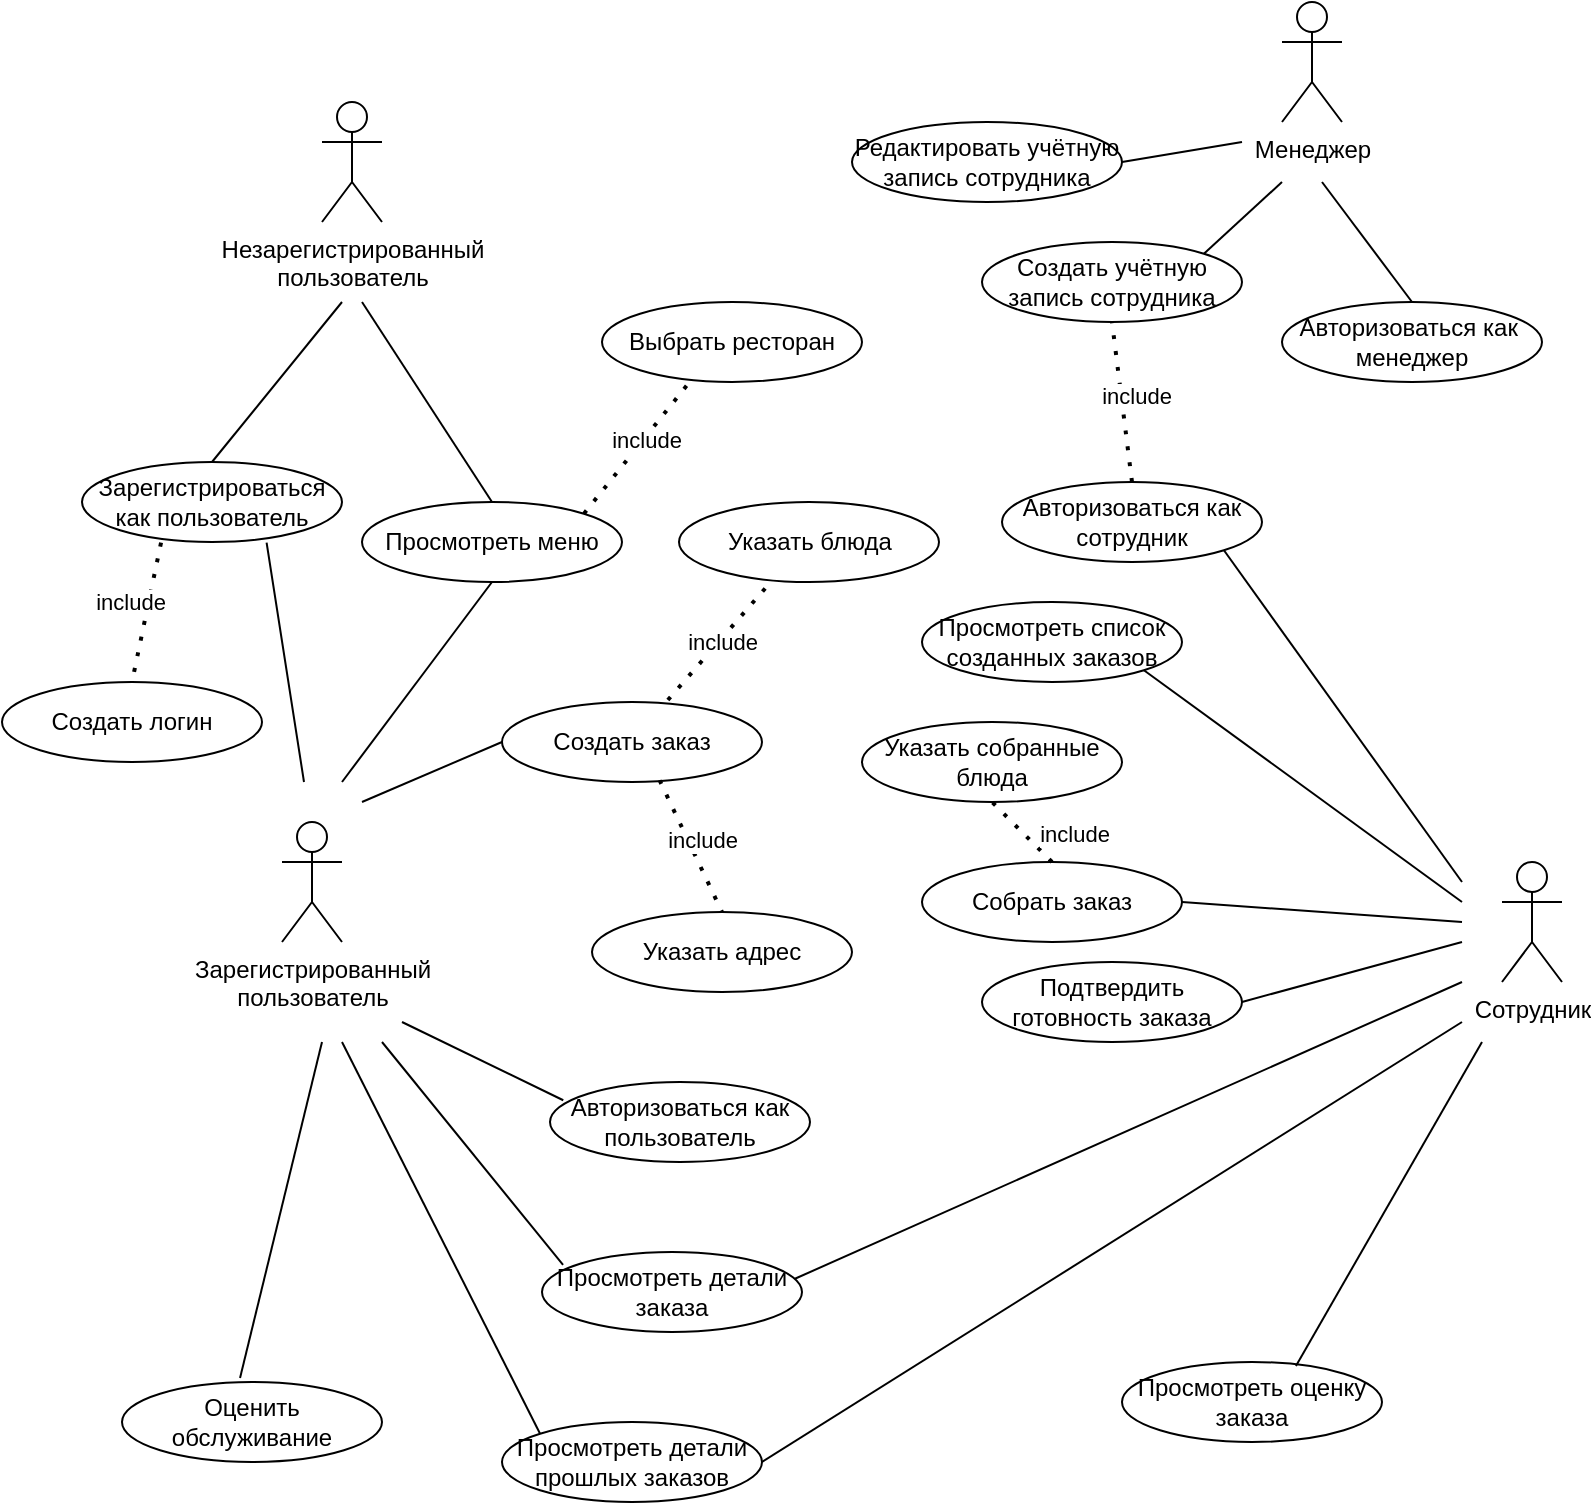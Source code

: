<mxfile version="24.7.17">
  <diagram name="Страница — 1" id="th6WARTs6PV4EXHEDdjc">
    <mxGraphModel dx="1666" dy="795" grid="1" gridSize="10" guides="1" tooltips="1" connect="1" arrows="1" fold="1" page="1" pageScale="1" pageWidth="827" pageHeight="1169" math="0" shadow="0">
      <root>
        <mxCell id="0" />
        <mxCell id="1" parent="0" />
        <mxCell id="QF57DYZPfEIiyQPpDeCr-2" value="Зарегистрированный &lt;br&gt;пользователь" style="shape=umlActor;verticalLabelPosition=bottom;verticalAlign=top;html=1;outlineConnect=0;" parent="1" vertex="1">
          <mxGeometry x="150" y="520" width="30" height="60" as="geometry" />
        </mxCell>
        <mxCell id="QF57DYZPfEIiyQPpDeCr-3" value="Сотрудник" style="shape=umlActor;verticalLabelPosition=bottom;verticalAlign=top;html=1;outlineConnect=0;" parent="1" vertex="1">
          <mxGeometry x="760" y="540" width="30" height="60" as="geometry" />
        </mxCell>
        <mxCell id="QF57DYZPfEIiyQPpDeCr-4" value="Зарегистрироваться&lt;br&gt;как пользователь" style="ellipse;whiteSpace=wrap;html=1;" parent="1" vertex="1">
          <mxGeometry x="50" y="340" width="130" height="40" as="geometry" />
        </mxCell>
        <mxCell id="QF57DYZPfEIiyQPpDeCr-5" value="Авторизоваться как пользователь" style="ellipse;whiteSpace=wrap;html=1;" parent="1" vertex="1">
          <mxGeometry x="284" y="650" width="130" height="40" as="geometry" />
        </mxCell>
        <mxCell id="QF57DYZPfEIiyQPpDeCr-6" value="Создать заказ" style="ellipse;whiteSpace=wrap;html=1;" parent="1" vertex="1">
          <mxGeometry x="260" y="460" width="130" height="40" as="geometry" />
        </mxCell>
        <mxCell id="QF57DYZPfEIiyQPpDeCr-8" value="Создать логин" style="ellipse;whiteSpace=wrap;html=1;" parent="1" vertex="1">
          <mxGeometry x="10" y="450" width="130" height="40" as="geometry" />
        </mxCell>
        <mxCell id="QF57DYZPfEIiyQPpDeCr-9" value="Указать адрес" style="ellipse;whiteSpace=wrap;html=1;" parent="1" vertex="1">
          <mxGeometry x="305" y="565" width="130" height="40" as="geometry" />
        </mxCell>
        <mxCell id="QF57DYZPfEIiyQPpDeCr-10" value="Просмотреть меню" style="ellipse;whiteSpace=wrap;html=1;" parent="1" vertex="1">
          <mxGeometry x="190" y="360" width="130" height="40" as="geometry" />
        </mxCell>
        <mxCell id="QF57DYZPfEIiyQPpDeCr-11" value="Указать блюда" style="ellipse;whiteSpace=wrap;html=1;" parent="1" vertex="1">
          <mxGeometry x="348.5" y="360" width="130" height="40" as="geometry" />
        </mxCell>
        <mxCell id="QF57DYZPfEIiyQPpDeCr-12" value="" style="endArrow=none;html=1;rounded=0;entryX=0.051;entryY=0.228;entryDx=0;entryDy=0;entryPerimeter=0;" parent="1" target="QF57DYZPfEIiyQPpDeCr-5" edge="1">
          <mxGeometry width="50" height="50" relative="1" as="geometry">
            <mxPoint x="210" y="620" as="sourcePoint" />
            <mxPoint x="275" y="470" as="targetPoint" />
          </mxGeometry>
        </mxCell>
        <mxCell id="QF57DYZPfEIiyQPpDeCr-14" value="" style="endArrow=none;dashed=1;html=1;dashPattern=1 3;strokeWidth=2;rounded=0;entryX=0.5;entryY=0;entryDx=0;entryDy=0;exitX=0.304;exitY=1.008;exitDx=0;exitDy=0;exitPerimeter=0;" parent="1" source="QF57DYZPfEIiyQPpDeCr-4" target="QF57DYZPfEIiyQPpDeCr-8" edge="1">
          <mxGeometry width="50" height="50" relative="1" as="geometry">
            <mxPoint x="410" y="600" as="sourcePoint" />
            <mxPoint x="460" y="550" as="targetPoint" />
          </mxGeometry>
        </mxCell>
        <mxCell id="QF57DYZPfEIiyQPpDeCr-15" value="include" style="edgeLabel;html=1;align=center;verticalAlign=middle;resizable=0;points=[];" parent="QF57DYZPfEIiyQPpDeCr-14" vertex="1" connectable="0">
          <mxGeometry x="-0.117" y="-2" relative="1" as="geometry">
            <mxPoint x="-7" y="-1" as="offset" />
          </mxGeometry>
        </mxCell>
        <mxCell id="QF57DYZPfEIiyQPpDeCr-17" value="" style="endArrow=none;dashed=1;html=1;dashPattern=1 3;strokeWidth=2;rounded=0;entryX=0.351;entryY=1.007;entryDx=0;entryDy=0;exitX=0.638;exitY=-0.025;exitDx=0;exitDy=0;entryPerimeter=0;exitPerimeter=0;" parent="1" source="QF57DYZPfEIiyQPpDeCr-6" target="QF57DYZPfEIiyQPpDeCr-11" edge="1">
          <mxGeometry width="50" height="50" relative="1" as="geometry">
            <mxPoint x="275" y="430" as="sourcePoint" />
            <mxPoint x="255" y="410" as="targetPoint" />
          </mxGeometry>
        </mxCell>
        <mxCell id="QF57DYZPfEIiyQPpDeCr-18" value="include" style="edgeLabel;html=1;align=center;verticalAlign=middle;resizable=0;points=[];" parent="QF57DYZPfEIiyQPpDeCr-17" vertex="1" connectable="0">
          <mxGeometry x="-0.117" y="-2" relative="1" as="geometry">
            <mxPoint x="3" y="-5" as="offset" />
          </mxGeometry>
        </mxCell>
        <mxCell id="QF57DYZPfEIiyQPpDeCr-19" value="" style="endArrow=none;dashed=1;html=1;dashPattern=1 3;strokeWidth=2;rounded=0;entryX=0.5;entryY=0;entryDx=0;entryDy=0;exitX=0.606;exitY=0.978;exitDx=0;exitDy=0;exitPerimeter=0;" parent="1" source="QF57DYZPfEIiyQPpDeCr-6" target="QF57DYZPfEIiyQPpDeCr-9" edge="1">
          <mxGeometry width="50" height="50" relative="1" as="geometry">
            <mxPoint x="285" y="440" as="sourcePoint" />
            <mxPoint x="265" y="420" as="targetPoint" />
          </mxGeometry>
        </mxCell>
        <mxCell id="QF57DYZPfEIiyQPpDeCr-20" value="include" style="edgeLabel;html=1;align=center;verticalAlign=middle;resizable=0;points=[];" parent="QF57DYZPfEIiyQPpDeCr-19" vertex="1" connectable="0">
          <mxGeometry x="-0.117" y="-2" relative="1" as="geometry">
            <mxPoint x="9" as="offset" />
          </mxGeometry>
        </mxCell>
        <mxCell id="QF57DYZPfEIiyQPpDeCr-21" value="" style="endArrow=none;html=1;rounded=0;entryX=0.081;entryY=0.162;entryDx=0;entryDy=0;entryPerimeter=0;" parent="1" target="QF57DYZPfEIiyQPpDeCr-41" edge="1">
          <mxGeometry width="50" height="50" relative="1" as="geometry">
            <mxPoint x="200" y="630" as="sourcePoint" />
            <mxPoint x="359" y="680" as="targetPoint" />
          </mxGeometry>
        </mxCell>
        <mxCell id="QF57DYZPfEIiyQPpDeCr-22" value="" style="endArrow=none;html=1;rounded=0;entryX=0;entryY=0;entryDx=0;entryDy=0;" parent="1" target="QF57DYZPfEIiyQPpDeCr-40" edge="1">
          <mxGeometry width="50" height="50" relative="1" as="geometry">
            <mxPoint x="180" y="630" as="sourcePoint" />
            <mxPoint x="355.0" y="720" as="targetPoint" />
          </mxGeometry>
        </mxCell>
        <mxCell id="QF57DYZPfEIiyQPpDeCr-23" value="" style="endArrow=none;html=1;rounded=0;exitX=0.962;exitY=0.35;exitDx=0;exitDy=0;exitPerimeter=0;" parent="1" source="QF57DYZPfEIiyQPpDeCr-41" edge="1">
          <mxGeometry width="50" height="50" relative="1" as="geometry">
            <mxPoint x="489" y="680" as="sourcePoint" />
            <mxPoint x="740" y="600" as="targetPoint" />
          </mxGeometry>
        </mxCell>
        <mxCell id="QF57DYZPfEIiyQPpDeCr-24" value="" style="endArrow=none;html=1;rounded=0;exitX=1;exitY=0.5;exitDx=0;exitDy=0;" parent="1" source="QF57DYZPfEIiyQPpDeCr-40" edge="1">
          <mxGeometry width="50" height="50" relative="1" as="geometry">
            <mxPoint x="485.0" y="720" as="sourcePoint" />
            <mxPoint x="740" y="620" as="targetPoint" />
          </mxGeometry>
        </mxCell>
        <mxCell id="QF57DYZPfEIiyQPpDeCr-25" value="Собрать заказ" style="ellipse;whiteSpace=wrap;html=1;" parent="1" vertex="1">
          <mxGeometry x="470" y="540" width="130" height="40" as="geometry" />
        </mxCell>
        <mxCell id="QF57DYZPfEIiyQPpDeCr-26" value="Авторизоваться как сотрудник" style="ellipse;whiteSpace=wrap;html=1;" parent="1" vertex="1">
          <mxGeometry x="510" y="350" width="130" height="40" as="geometry" />
        </mxCell>
        <mxCell id="QF57DYZPfEIiyQPpDeCr-27" value="Подтвердить готовность заказа" style="ellipse;whiteSpace=wrap;html=1;" parent="1" vertex="1">
          <mxGeometry x="500" y="590" width="130" height="40" as="geometry" />
        </mxCell>
        <mxCell id="QF57DYZPfEIiyQPpDeCr-28" value="Оценить обслуживание" style="ellipse;whiteSpace=wrap;html=1;" parent="1" vertex="1">
          <mxGeometry x="70" y="800" width="130" height="40" as="geometry" />
        </mxCell>
        <mxCell id="QF57DYZPfEIiyQPpDeCr-29" value="" style="endArrow=none;html=1;rounded=0;entryX=0.454;entryY=-0.05;entryDx=0;entryDy=0;entryPerimeter=0;" parent="1" target="QF57DYZPfEIiyQPpDeCr-28" edge="1">
          <mxGeometry width="50" height="50" relative="1" as="geometry">
            <mxPoint x="170" y="630" as="sourcePoint" />
            <mxPoint x="304" y="570" as="targetPoint" />
          </mxGeometry>
        </mxCell>
        <mxCell id="QF57DYZPfEIiyQPpDeCr-30" value="" style="endArrow=none;html=1;rounded=0;exitX=1;exitY=0.5;exitDx=0;exitDy=0;" parent="1" source="QF57DYZPfEIiyQPpDeCr-27" edge="1">
          <mxGeometry width="50" height="50" relative="1" as="geometry">
            <mxPoint x="495" y="750" as="sourcePoint" />
            <mxPoint x="740" y="580" as="targetPoint" />
          </mxGeometry>
        </mxCell>
        <mxCell id="QF57DYZPfEIiyQPpDeCr-31" value="" style="endArrow=none;html=1;rounded=0;exitX=1;exitY=0.5;exitDx=0;exitDy=0;" parent="1" source="QF57DYZPfEIiyQPpDeCr-25" edge="1">
          <mxGeometry width="50" height="50" relative="1" as="geometry">
            <mxPoint x="640" y="620" as="sourcePoint" />
            <mxPoint x="740" y="570" as="targetPoint" />
          </mxGeometry>
        </mxCell>
        <mxCell id="QF57DYZPfEIiyQPpDeCr-32" value="" style="endArrow=none;html=1;rounded=0;exitX=1;exitY=1;exitDx=0;exitDy=0;" parent="1" source="QF57DYZPfEIiyQPpDeCr-26" edge="1">
          <mxGeometry width="50" height="50" relative="1" as="geometry">
            <mxPoint x="610" y="570" as="sourcePoint" />
            <mxPoint x="740" y="550" as="targetPoint" />
          </mxGeometry>
        </mxCell>
        <mxCell id="QF57DYZPfEIiyQPpDeCr-33" value="Просмотреть список созданных заказов" style="ellipse;whiteSpace=wrap;html=1;" parent="1" vertex="1">
          <mxGeometry x="470" y="410" width="130" height="40" as="geometry" />
        </mxCell>
        <mxCell id="QF57DYZPfEIiyQPpDeCr-34" value="" style="endArrow=none;html=1;rounded=0;exitX=1;exitY=1;exitDx=0;exitDy=0;" parent="1" source="QF57DYZPfEIiyQPpDeCr-33" edge="1">
          <mxGeometry width="50" height="50" relative="1" as="geometry">
            <mxPoint x="620" y="420" as="sourcePoint" />
            <mxPoint x="740" y="560" as="targetPoint" />
          </mxGeometry>
        </mxCell>
        <mxCell id="QF57DYZPfEIiyQPpDeCr-35" value="Указать собранные блюда" style="ellipse;whiteSpace=wrap;html=1;" parent="1" vertex="1">
          <mxGeometry x="440" y="470" width="130" height="40" as="geometry" />
        </mxCell>
        <mxCell id="QF57DYZPfEIiyQPpDeCr-36" value="" style="endArrow=none;dashed=1;html=1;dashPattern=1 3;strokeWidth=2;rounded=0;entryX=0.5;entryY=1;entryDx=0;entryDy=0;exitX=0.5;exitY=0;exitDx=0;exitDy=0;" parent="1" source="QF57DYZPfEIiyQPpDeCr-25" target="QF57DYZPfEIiyQPpDeCr-35" edge="1">
          <mxGeometry width="50" height="50" relative="1" as="geometry">
            <mxPoint x="275" y="400" as="sourcePoint" />
            <mxPoint x="265" y="380" as="targetPoint" />
          </mxGeometry>
        </mxCell>
        <mxCell id="QF57DYZPfEIiyQPpDeCr-37" value="include" style="edgeLabel;html=1;align=center;verticalAlign=middle;resizable=0;points=[];" parent="QF57DYZPfEIiyQPpDeCr-36" vertex="1" connectable="0">
          <mxGeometry x="-0.117" y="-2" relative="1" as="geometry">
            <mxPoint x="22" as="offset" />
          </mxGeometry>
        </mxCell>
        <mxCell id="QF57DYZPfEIiyQPpDeCr-38" value="Просмотреть оценку заказа" style="ellipse;whiteSpace=wrap;html=1;" parent="1" vertex="1">
          <mxGeometry x="570" y="790" width="130" height="40" as="geometry" />
        </mxCell>
        <mxCell id="QF57DYZPfEIiyQPpDeCr-39" value="" style="endArrow=none;html=1;rounded=0;exitX=0.669;exitY=0.05;exitDx=0;exitDy=0;exitPerimeter=0;" parent="1" source="QF57DYZPfEIiyQPpDeCr-38" edge="1">
          <mxGeometry width="50" height="50" relative="1" as="geometry">
            <mxPoint x="495" y="740" as="sourcePoint" />
            <mxPoint x="750" y="630" as="targetPoint" />
          </mxGeometry>
        </mxCell>
        <mxCell id="QF57DYZPfEIiyQPpDeCr-40" value="Просмотреть детали прошлых заказов" style="ellipse;whiteSpace=wrap;html=1;" parent="1" vertex="1">
          <mxGeometry x="260" y="820" width="130" height="40" as="geometry" />
        </mxCell>
        <mxCell id="QF57DYZPfEIiyQPpDeCr-41" value="Просмотреть детали заказа" style="ellipse;whiteSpace=wrap;html=1;" parent="1" vertex="1">
          <mxGeometry x="280" y="735" width="130" height="40" as="geometry" />
        </mxCell>
        <mxCell id="0Adb5E3FH8UZHR7qbvW0-1" value="Менеджер" style="shape=umlActor;verticalLabelPosition=bottom;verticalAlign=top;html=1;outlineConnect=0;" vertex="1" parent="1">
          <mxGeometry x="650" y="110" width="30" height="60" as="geometry" />
        </mxCell>
        <mxCell id="0Adb5E3FH8UZHR7qbvW0-2" value="Авторизоваться как&amp;nbsp;&lt;br&gt;менеджер" style="ellipse;whiteSpace=wrap;html=1;" vertex="1" parent="1">
          <mxGeometry x="650" y="260" width="130" height="40" as="geometry" />
        </mxCell>
        <mxCell id="0Adb5E3FH8UZHR7qbvW0-4" value="Создать учётную запись сотрудника" style="ellipse;whiteSpace=wrap;html=1;" vertex="1" parent="1">
          <mxGeometry x="500" y="230" width="130" height="40" as="geometry" />
        </mxCell>
        <mxCell id="0Adb5E3FH8UZHR7qbvW0-6" value="" style="endArrow=none;dashed=1;html=1;dashPattern=1 3;strokeWidth=2;rounded=0;entryX=0.5;entryY=1;entryDx=0;entryDy=0;exitX=0.5;exitY=0;exitDx=0;exitDy=0;" edge="1" parent="1" source="QF57DYZPfEIiyQPpDeCr-26" target="0Adb5E3FH8UZHR7qbvW0-4">
          <mxGeometry width="50" height="50" relative="1" as="geometry">
            <mxPoint x="545" y="550" as="sourcePoint" />
            <mxPoint x="515" y="520" as="targetPoint" />
          </mxGeometry>
        </mxCell>
        <mxCell id="0Adb5E3FH8UZHR7qbvW0-7" value="include" style="edgeLabel;html=1;align=center;verticalAlign=middle;resizable=0;points=[];" vertex="1" connectable="0" parent="0Adb5E3FH8UZHR7qbvW0-6">
          <mxGeometry x="-0.117" y="-2" relative="1" as="geometry">
            <mxPoint x="4" y="-8" as="offset" />
          </mxGeometry>
        </mxCell>
        <mxCell id="0Adb5E3FH8UZHR7qbvW0-8" value="Редактировать учётную запись сотрудника" style="ellipse;whiteSpace=wrap;html=1;" vertex="1" parent="1">
          <mxGeometry x="435" y="170" width="135" height="40" as="geometry" />
        </mxCell>
        <mxCell id="0Adb5E3FH8UZHR7qbvW0-11" value="" style="endArrow=none;html=1;rounded=0;entryX=0.5;entryY=0;entryDx=0;entryDy=0;" edge="1" parent="1" target="0Adb5E3FH8UZHR7qbvW0-2">
          <mxGeometry width="50" height="50" relative="1" as="geometry">
            <mxPoint x="670" y="200" as="sourcePoint" />
            <mxPoint x="779" y="476" as="targetPoint" />
          </mxGeometry>
        </mxCell>
        <mxCell id="0Adb5E3FH8UZHR7qbvW0-12" value="" style="endArrow=none;html=1;rounded=0;exitX=1;exitY=0;exitDx=0;exitDy=0;" edge="1" parent="1" source="0Adb5E3FH8UZHR7qbvW0-4">
          <mxGeometry width="50" height="50" relative="1" as="geometry">
            <mxPoint x="690" y="210" as="sourcePoint" />
            <mxPoint x="650" y="200" as="targetPoint" />
          </mxGeometry>
        </mxCell>
        <mxCell id="0Adb5E3FH8UZHR7qbvW0-13" value="" style="endArrow=none;html=1;rounded=0;exitX=1;exitY=0.5;exitDx=0;exitDy=0;" edge="1" parent="1" source="0Adb5E3FH8UZHR7qbvW0-8">
          <mxGeometry width="50" height="50" relative="1" as="geometry">
            <mxPoint x="580" y="160" as="sourcePoint" />
            <mxPoint x="630" y="180" as="targetPoint" />
          </mxGeometry>
        </mxCell>
        <mxCell id="0Adb5E3FH8UZHR7qbvW0-15" value="Незарегистрированный &lt;br&gt;пользователь" style="shape=umlActor;verticalLabelPosition=bottom;verticalAlign=top;html=1;outlineConnect=0;" vertex="1" parent="1">
          <mxGeometry x="170" y="160" width="30" height="60" as="geometry" />
        </mxCell>
        <mxCell id="0Adb5E3FH8UZHR7qbvW0-22" value="" style="endArrow=none;html=1;rounded=0;entryX=0.5;entryY=0;entryDx=0;entryDy=0;" edge="1" parent="1" target="QF57DYZPfEIiyQPpDeCr-10">
          <mxGeometry width="50" height="50" relative="1" as="geometry">
            <mxPoint x="190" y="260" as="sourcePoint" />
            <mxPoint x="273" y="496" as="targetPoint" />
          </mxGeometry>
        </mxCell>
        <mxCell id="0Adb5E3FH8UZHR7qbvW0-23" value="" style="endArrow=none;html=1;rounded=0;entryX=0.5;entryY=0;entryDx=0;entryDy=0;" edge="1" parent="1" target="QF57DYZPfEIiyQPpDeCr-4">
          <mxGeometry width="50" height="50" relative="1" as="geometry">
            <mxPoint x="180" y="260" as="sourcePoint" />
            <mxPoint x="133" y="339" as="targetPoint" />
          </mxGeometry>
        </mxCell>
        <mxCell id="0Adb5E3FH8UZHR7qbvW0-25" value="" style="endArrow=none;html=1;rounded=0;exitX=0.71;exitY=1.007;exitDx=0;exitDy=0;exitPerimeter=0;" edge="1" parent="1" source="QF57DYZPfEIiyQPpDeCr-4">
          <mxGeometry width="50" height="50" relative="1" as="geometry">
            <mxPoint x="170" y="400" as="sourcePoint" />
            <mxPoint x="161" y="500" as="targetPoint" />
          </mxGeometry>
        </mxCell>
        <mxCell id="0Adb5E3FH8UZHR7qbvW0-26" value="" style="endArrow=none;html=1;rounded=0;exitX=0.5;exitY=1;exitDx=0;exitDy=0;" edge="1" parent="1" source="QF57DYZPfEIiyQPpDeCr-10">
          <mxGeometry width="50" height="50" relative="1" as="geometry">
            <mxPoint x="220" y="414" as="sourcePoint" />
            <mxPoint x="180" y="500" as="targetPoint" />
          </mxGeometry>
        </mxCell>
        <mxCell id="0Adb5E3FH8UZHR7qbvW0-29" value="" style="endArrow=none;html=1;rounded=0;exitX=0;exitY=0.5;exitDx=0;exitDy=0;" edge="1" parent="1" source="QF57DYZPfEIiyQPpDeCr-6">
          <mxGeometry width="50" height="50" relative="1" as="geometry">
            <mxPoint x="275" y="440" as="sourcePoint" />
            <mxPoint x="190" y="510" as="targetPoint" />
          </mxGeometry>
        </mxCell>
        <mxCell id="0Adb5E3FH8UZHR7qbvW0-30" value="" style="endArrow=none;dashed=1;html=1;dashPattern=1 3;strokeWidth=2;rounded=0;entryX=0.351;entryY=1.007;entryDx=0;entryDy=0;exitX=1;exitY=0;exitDx=0;exitDy=0;entryPerimeter=0;" edge="1" parent="1" source="QF57DYZPfEIiyQPpDeCr-10">
          <mxGeometry width="50" height="50" relative="1" as="geometry">
            <mxPoint x="310" y="350" as="sourcePoint" />
            <mxPoint x="361" y="291" as="targetPoint" />
          </mxGeometry>
        </mxCell>
        <mxCell id="0Adb5E3FH8UZHR7qbvW0-31" value="include" style="edgeLabel;html=1;align=center;verticalAlign=middle;resizable=0;points=[];" vertex="1" connectable="0" parent="0Adb5E3FH8UZHR7qbvW0-30">
          <mxGeometry x="-0.117" y="-2" relative="1" as="geometry">
            <mxPoint x="3" y="-5" as="offset" />
          </mxGeometry>
        </mxCell>
        <mxCell id="0Adb5E3FH8UZHR7qbvW0-32" value="Выбрать ресторан" style="ellipse;whiteSpace=wrap;html=1;" vertex="1" parent="1">
          <mxGeometry x="310" y="260" width="130" height="40" as="geometry" />
        </mxCell>
      </root>
    </mxGraphModel>
  </diagram>
</mxfile>
